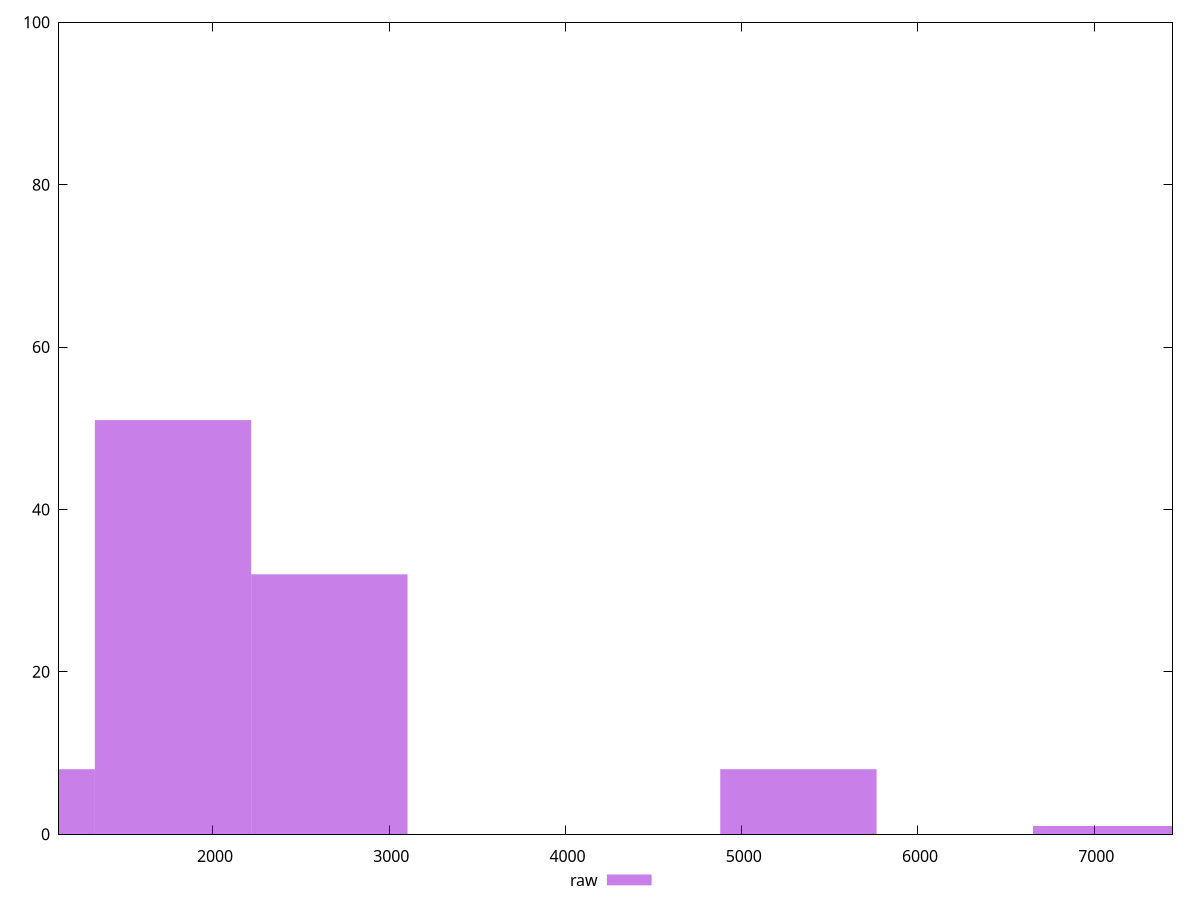 reset

$raw <<EOF
1773.94356635961 51
2660.915349539415 32
886.971783179805 8
5321.83069907883 8
7095.77426543844 1
EOF

set key outside below
set boxwidth 886.971783179805
set xrange [1127:7444]
set yrange [0:100]
set trange [0:100]
set style fill transparent solid 0.5 noborder
set terminal svg size 640, 490 enhanced background rgb 'white'
set output "report_00009_2021-02-08T22-37-41.559Z/render-blocking-resources/samples/pages/raw/histogram.svg"

plot $raw title "raw" with boxes

reset

